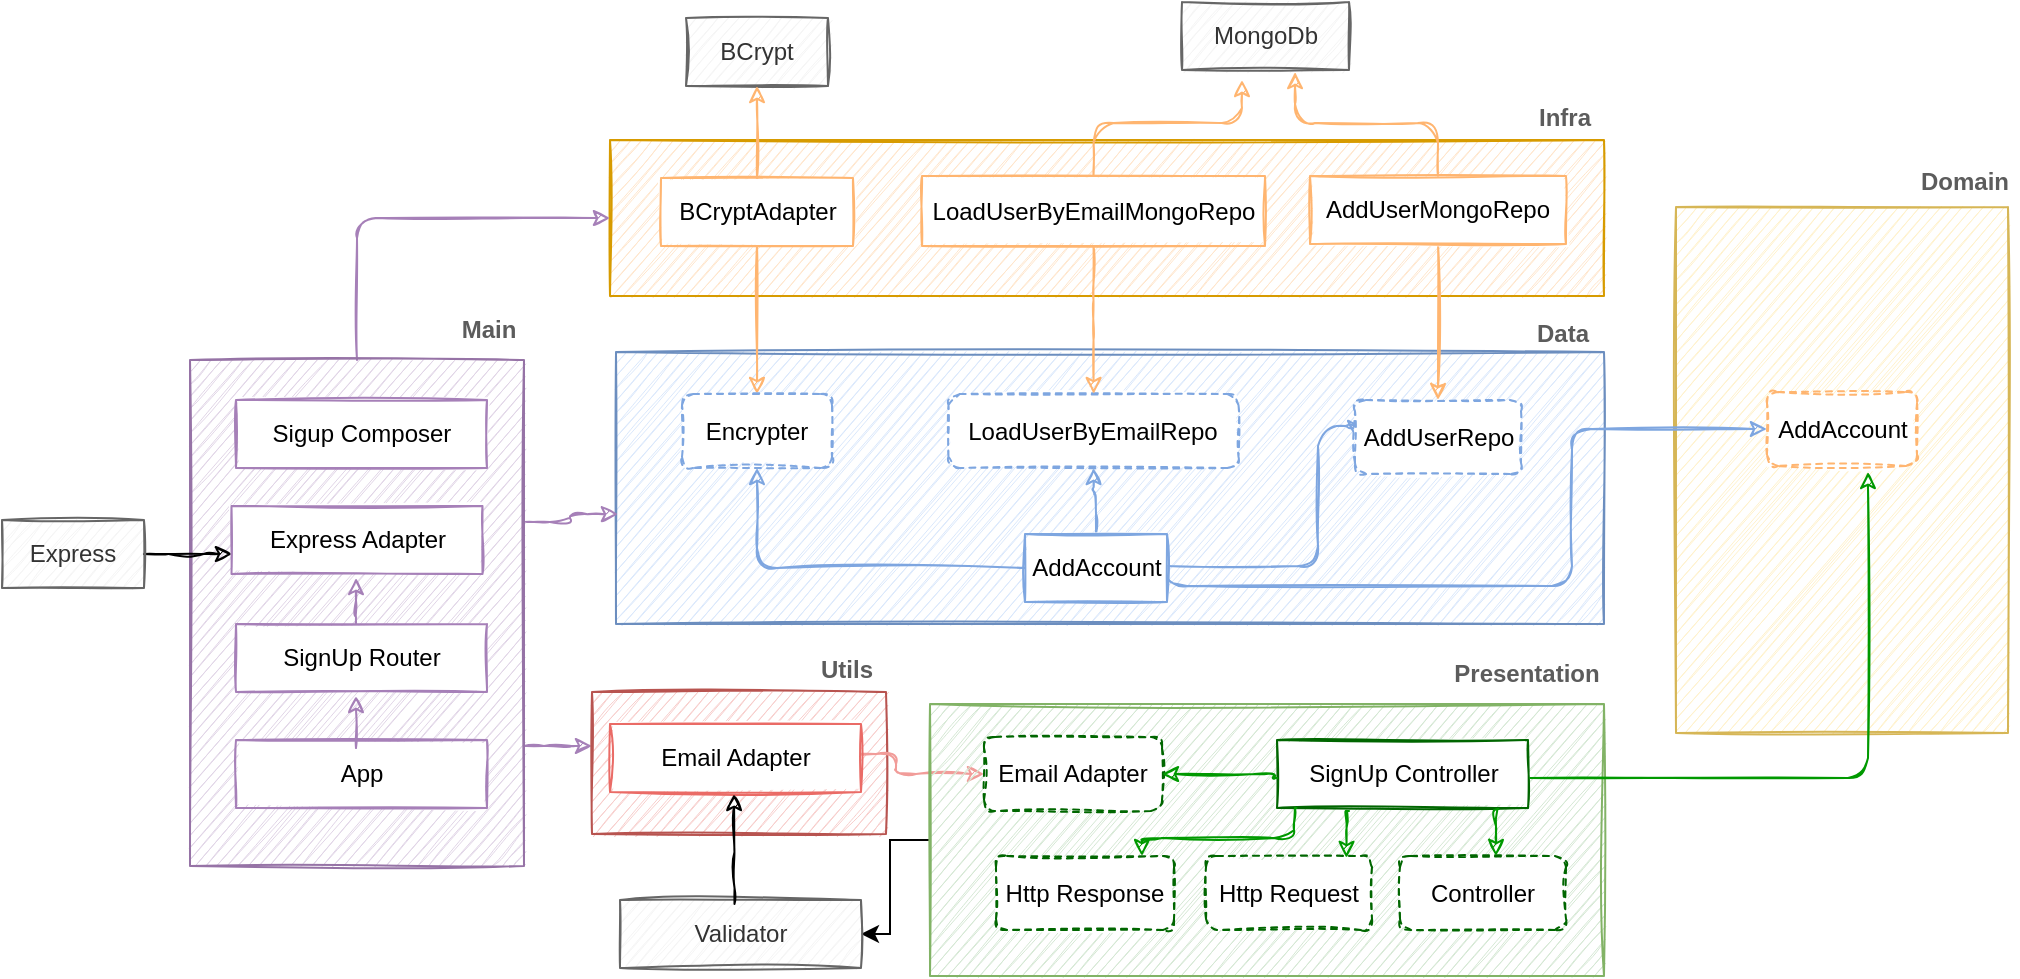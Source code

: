 <mxfile version="14.9.5" type="github">
  <diagram id="7C1zHKz_L_XaID7tGxn1" name="Page-1">
    <mxGraphModel dx="2065" dy="1717" grid="0" gridSize="10" guides="1" tooltips="1" connect="1" arrows="1" fold="1" page="1" pageScale="1" pageWidth="827" pageHeight="1169" math="0" shadow="0">
      <root>
        <mxCell id="0" />
        <mxCell id="1" parent="0" />
        <mxCell id="nDdKCuJg6omg3RGkGIXK-6" value="" style="rounded=0;whiteSpace=wrap;html=1;sketch=1;strokeColor=#6c8ebf;fillColor=#dae8fc;" parent="1" vertex="1">
          <mxGeometry x="148" y="61" width="494" height="136" as="geometry" />
        </mxCell>
        <mxCell id="nDdKCuJg6omg3RGkGIXK-39" value="" style="rounded=0;whiteSpace=wrap;html=1;sketch=1;strokeColor=#d79b00;fillColor=#ffe6cc;" parent="1" vertex="1">
          <mxGeometry x="145" y="-45" width="497" height="78" as="geometry" />
        </mxCell>
        <mxCell id="nDdKCuJg6omg3RGkGIXK-82" style="edgeStyle=orthogonalEdgeStyle;rounded=1;sketch=1;orthogonalLoop=1;jettySize=auto;html=1;fontColor=#5C5C5C;fillColor=#21C0A5;strokeColor=#A680B8;" parent="1" source="nDdKCuJg6omg3RGkGIXK-52" target="nDdKCuJg6omg3RGkGIXK-9" edge="1">
          <mxGeometry relative="1" as="geometry">
            <Array as="points">
              <mxPoint x="122" y="258" />
              <mxPoint x="122" y="258" />
            </Array>
          </mxGeometry>
        </mxCell>
        <mxCell id="nDdKCuJg6omg3RGkGIXK-83" style="edgeStyle=orthogonalEdgeStyle;rounded=1;sketch=1;orthogonalLoop=1;jettySize=auto;html=1;entryX=0;entryY=0.5;entryDx=0;entryDy=0;fontColor=#5C5C5C;fillColor=#21C0A5;exitX=0.5;exitY=0;exitDx=0;exitDy=0;strokeColor=#A680B8;" parent="1" source="nDdKCuJg6omg3RGkGIXK-52" target="nDdKCuJg6omg3RGkGIXK-39" edge="1">
          <mxGeometry relative="1" as="geometry" />
        </mxCell>
        <mxCell id="nDdKCuJg6omg3RGkGIXK-91" style="edgeStyle=orthogonalEdgeStyle;rounded=1;sketch=1;orthogonalLoop=1;jettySize=auto;html=1;entryX=0.002;entryY=0.596;entryDx=0;entryDy=0;entryPerimeter=0;fontColor=#5C5C5C;fillColor=#21C0A5;exitX=1;exitY=0.32;exitDx=0;exitDy=0;exitPerimeter=0;strokeColor=#A680B8;" parent="1" source="nDdKCuJg6omg3RGkGIXK-52" target="nDdKCuJg6omg3RGkGIXK-6" edge="1">
          <mxGeometry relative="1" as="geometry" />
        </mxCell>
        <mxCell id="nDdKCuJg6omg3RGkGIXK-52" value="" style="rounded=0;whiteSpace=wrap;html=1;sketch=1;strokeColor=#9673a6;fillColor=#e1d5e7;" parent="1" vertex="1">
          <mxGeometry x="-65" y="65" width="167" height="253" as="geometry" />
        </mxCell>
        <mxCell id="nDdKCuJg6omg3RGkGIXK-7" value="&lt;b&gt;Data&lt;/b&gt;" style="text;html=1;align=center;verticalAlign=middle;resizable=0;points=[];autosize=1;strokeColor=none;fontColor=#5C5C5C;" parent="1" vertex="1">
          <mxGeometry x="603" y="43" width="36" height="18" as="geometry" />
        </mxCell>
        <mxCell id="nDdKCuJg6omg3RGkGIXK-8" value="" style="rounded=0;whiteSpace=wrap;html=1;sketch=1;strokeColor=#d6b656;fillColor=#fff2cc;" parent="1" vertex="1">
          <mxGeometry x="678" y="-11.5" width="166" height="263" as="geometry" />
        </mxCell>
        <mxCell id="nDdKCuJg6omg3RGkGIXK-9" value="" style="rounded=0;whiteSpace=wrap;html=1;sketch=1;strokeColor=#b85450;fillColor=#f8cecc;" parent="1" vertex="1">
          <mxGeometry x="136" y="231" width="147" height="71" as="geometry" />
        </mxCell>
        <mxCell id="nDdKCuJg6omg3RGkGIXK-10" value="&lt;b&gt;Domain&lt;/b&gt;" style="text;html=1;align=center;verticalAlign=middle;resizable=0;points=[];autosize=1;strokeColor=none;fontColor=#5C5C5C;" parent="1" vertex="1">
          <mxGeometry x="795" y="-33" width="54" height="18" as="geometry" />
        </mxCell>
        <mxCell id="nDdKCuJg6omg3RGkGIXK-11" value="&lt;b&gt;Utils&lt;/b&gt;" style="text;html=1;align=center;verticalAlign=middle;resizable=0;points=[];autosize=1;strokeColor=none;fontColor=#5C5C5C;" parent="1" vertex="1">
          <mxGeometry x="245" y="211" width="36" height="18" as="geometry" />
        </mxCell>
        <mxCell id="nDdKCuJg6omg3RGkGIXK-18" style="edgeStyle=orthogonalEdgeStyle;rounded=1;sketch=1;orthogonalLoop=1;jettySize=auto;html=1;exitX=0.5;exitY=1;exitDx=0;exitDy=0;entryX=0.5;entryY=0;entryDx=0;entryDy=0;fontColor=#5C5C5C;strokeColor=#006658;fillColor=#21C0A5;" parent="1" edge="1">
          <mxGeometry relative="1" as="geometry">
            <mxPoint x="447" y="484" as="targetPoint" />
          </mxGeometry>
        </mxCell>
        <mxCell id="nDdKCuJg6omg3RGkGIXK-22" style="edgeStyle=orthogonalEdgeStyle;rounded=1;sketch=1;orthogonalLoop=1;jettySize=auto;html=1;exitX=0.811;exitY=1.074;exitDx=0;exitDy=0;entryX=0.5;entryY=0;entryDx=0;entryDy=0;fontColor=#5C5C5C;strokeColor=#006658;fillColor=#21C0A5;exitPerimeter=0;" parent="1" edge="1">
          <mxGeometry relative="1" as="geometry">
            <Array as="points">
              <mxPoint x="565" y="274" />
              <mxPoint x="579" y="274" />
            </Array>
            <mxPoint x="565.015" y="279.016" as="sourcePoint" />
          </mxGeometry>
        </mxCell>
        <mxCell id="nDdKCuJg6omg3RGkGIXK-32" style="edgeStyle=orthogonalEdgeStyle;rounded=1;sketch=1;orthogonalLoop=1;jettySize=auto;html=1;exitX=0;exitY=0.5;exitDx=0;exitDy=0;entryX=1;entryY=0.5;entryDx=0;entryDy=0;fontColor=#5C5C5C;strokeColor=#006658;fillColor=#21C0A5;" parent="1" edge="1">
          <mxGeometry relative="1" as="geometry">
            <mxPoint x="418.25" y="262" as="targetPoint" />
          </mxGeometry>
        </mxCell>
        <mxCell id="nDdKCuJg6omg3RGkGIXK-77" style="edgeStyle=orthogonalEdgeStyle;rounded=1;sketch=1;orthogonalLoop=1;jettySize=auto;html=1;entryX=0.75;entryY=0;entryDx=0;entryDy=0;fontColor=#5C5C5C;strokeColor=#577845;fillColor=#21C0A5;" parent="1" edge="1">
          <mxGeometry relative="1" as="geometry">
            <mxPoint x="529.3" y="276.5" as="sourcePoint" />
          </mxGeometry>
        </mxCell>
        <mxCell id="nDdKCuJg6omg3RGkGIXK-78" style="edgeStyle=orthogonalEdgeStyle;rounded=1;sketch=1;orthogonalLoop=1;jettySize=auto;html=1;entryX=0.5;entryY=0;entryDx=0;entryDy=0;fontColor=#5C5C5C;strokeColor=#577845;fillColor=#21C0A5;exitX=0.25;exitY=1;exitDx=0;exitDy=0;" parent="1" edge="1">
          <mxGeometry relative="1" as="geometry">
            <Array as="points">
              <mxPoint x="501" y="295" />
              <mxPoint x="378" y="295" />
            </Array>
            <mxPoint x="500.5" y="276.5" as="sourcePoint" />
          </mxGeometry>
        </mxCell>
        <mxCell id="nDdKCuJg6omg3RGkGIXK-23" value="AddAccount" style="rounded=1;whiteSpace=wrap;html=1;sketch=1;dashed=1;shadow=0;strokeColor=#FFB570;" parent="1" vertex="1">
          <mxGeometry x="723.5" y="81" width="75" height="37" as="geometry" />
        </mxCell>
        <mxCell id="nDdKCuJg6omg3RGkGIXK-24" value="MongoDb" style="rounded=0;whiteSpace=wrap;html=1;sketch=1;fillColor=#f5f5f5;strokeColor=#666666;fontColor=#333333;" parent="1" vertex="1">
          <mxGeometry x="431" y="-114" width="83.5" height="34" as="geometry" />
        </mxCell>
        <mxCell id="nDdKCuJg6omg3RGkGIXK-26" value="BCrypt" style="rounded=0;whiteSpace=wrap;html=1;sketch=1;fillColor=#f5f5f5;strokeColor=#666666;fontColor=#333333;" parent="1" vertex="1">
          <mxGeometry x="183" y="-106" width="71" height="34" as="geometry" />
        </mxCell>
        <mxCell id="nDdKCuJg6omg3RGkGIXK-33" style="edgeStyle=orthogonalEdgeStyle;rounded=1;sketch=1;orthogonalLoop=1;jettySize=auto;html=1;exitX=1;exitY=0.5;exitDx=0;exitDy=0;fontColor=#5C5C5C;fillColor=#21C0A5;strokeColor=#F19C99;entryX=0;entryY=0.5;entryDx=0;entryDy=0;" parent="1" target="lAJpir4XiLAiajnAOQv4-17" edge="1">
          <mxGeometry relative="1" as="geometry">
            <mxPoint x="268" y="262" as="sourcePoint" />
            <mxPoint x="298" y="262" as="targetPoint" />
            <Array as="points">
              <mxPoint x="288" y="262" />
              <mxPoint x="288" y="272" />
            </Array>
          </mxGeometry>
        </mxCell>
        <mxCell id="nDdKCuJg6omg3RGkGIXK-59" style="edgeStyle=orthogonalEdgeStyle;rounded=1;sketch=1;orthogonalLoop=1;jettySize=auto;html=1;entryX=0;entryY=0.5;entryDx=0;entryDy=0;fontColor=#5C5C5C;fillColor=#21C0A5;exitX=1;exitY=0.5;exitDx=0;exitDy=0;strokeColor=#7EA6E0;" parent="1" source="nDdKCuJg6omg3RGkGIXK-37" target="nDdKCuJg6omg3RGkGIXK-23" edge="1">
          <mxGeometry relative="1" as="geometry">
            <Array as="points">
              <mxPoint x="626" y="178" />
              <mxPoint x="626" y="100" />
            </Array>
          </mxGeometry>
        </mxCell>
        <mxCell id="nDdKCuJg6omg3RGkGIXK-60" style="edgeStyle=orthogonalEdgeStyle;rounded=1;sketch=1;orthogonalLoop=1;jettySize=auto;html=1;entryX=0;entryY=0.5;entryDx=0;entryDy=0;fontColor=#5C5C5C;fillColor=#21C0A5;strokeColor=#7EA6E0;" parent="1" source="nDdKCuJg6omg3RGkGIXK-37" target="nDdKCuJg6omg3RGkGIXK-48" edge="1">
          <mxGeometry relative="1" as="geometry">
            <Array as="points">
              <mxPoint x="499" y="168" />
              <mxPoint x="499" y="98" />
            </Array>
          </mxGeometry>
        </mxCell>
        <mxCell id="nDdKCuJg6omg3RGkGIXK-94" style="edgeStyle=orthogonalEdgeStyle;rounded=1;sketch=1;orthogonalLoop=1;jettySize=auto;html=1;entryX=0.5;entryY=1;entryDx=0;entryDy=0;fontColor=#5C5C5C;fillColor=#21C0A5;strokeColor=#7EA6E0;" parent="1" source="nDdKCuJg6omg3RGkGIXK-37" target="nDdKCuJg6omg3RGkGIXK-84" edge="1">
          <mxGeometry relative="1" as="geometry" />
        </mxCell>
        <mxCell id="nDdKCuJg6omg3RGkGIXK-95" style="edgeStyle=orthogonalEdgeStyle;rounded=1;sketch=1;orthogonalLoop=1;jettySize=auto;html=1;fontColor=#5C5C5C;fillColor=#21C0A5;strokeColor=#7EA6E0;" parent="1" source="nDdKCuJg6omg3RGkGIXK-37" target="nDdKCuJg6omg3RGkGIXK-41" edge="1">
          <mxGeometry relative="1" as="geometry" />
        </mxCell>
        <mxCell id="nDdKCuJg6omg3RGkGIXK-37" value="AddAccount" style="rounded=0;whiteSpace=wrap;html=1;sketch=1;strokeColor=#7EA6E0;" parent="1" vertex="1">
          <mxGeometry x="352.5" y="152" width="71" height="34" as="geometry" />
        </mxCell>
        <mxCell id="nDdKCuJg6omg3RGkGIXK-44" style="edgeStyle=orthogonalEdgeStyle;rounded=1;sketch=1;orthogonalLoop=1;jettySize=auto;html=1;fontColor=#5C5C5C;fillColor=#21C0A5;strokeColor=#FFB570;" parent="1" source="nDdKCuJg6omg3RGkGIXK-40" target="nDdKCuJg6omg3RGkGIXK-41" edge="1">
          <mxGeometry relative="1" as="geometry" />
        </mxCell>
        <mxCell id="nDdKCuJg6omg3RGkGIXK-45" style="edgeStyle=orthogonalEdgeStyle;rounded=1;sketch=1;orthogonalLoop=1;jettySize=auto;html=1;fontColor=#5C5C5C;fillColor=#21C0A5;strokeColor=#FFB570;" parent="1" source="nDdKCuJg6omg3RGkGIXK-40" target="nDdKCuJg6omg3RGkGIXK-26" edge="1">
          <mxGeometry relative="1" as="geometry" />
        </mxCell>
        <mxCell id="nDdKCuJg6omg3RGkGIXK-40" value="BCryptAdapter" style="rounded=0;whiteSpace=wrap;html=1;sketch=1;strokeColor=#FFB570;" parent="1" vertex="1">
          <mxGeometry x="170.5" y="-26" width="96" height="34" as="geometry" />
        </mxCell>
        <mxCell id="nDdKCuJg6omg3RGkGIXK-41" value="Encrypter" style="rounded=1;whiteSpace=wrap;html=1;sketch=1;dashed=1;shadow=0;strokeColor=#7EA6E0;" parent="1" vertex="1">
          <mxGeometry x="181" y="82" width="75" height="37" as="geometry" />
        </mxCell>
        <mxCell id="nDdKCuJg6omg3RGkGIXK-46" value="&lt;b&gt;Infra&lt;/b&gt;" style="text;html=1;align=center;verticalAlign=middle;resizable=0;points=[];autosize=1;strokeColor=none;fontColor=#5C5C5C;" parent="1" vertex="1">
          <mxGeometry x="604" y="-65" width="36" height="18" as="geometry" />
        </mxCell>
        <mxCell id="nDdKCuJg6omg3RGkGIXK-51" style="edgeStyle=orthogonalEdgeStyle;rounded=1;sketch=1;orthogonalLoop=1;jettySize=auto;html=1;fontColor=#5C5C5C;fillColor=#21C0A5;entryX=0.677;entryY=1.029;entryDx=0;entryDy=0;entryPerimeter=0;strokeColor=#FFB570;" parent="1" source="nDdKCuJg6omg3RGkGIXK-47" target="nDdKCuJg6omg3RGkGIXK-24" edge="1">
          <mxGeometry relative="1" as="geometry" />
        </mxCell>
        <mxCell id="nDdKCuJg6omg3RGkGIXK-56" style="edgeStyle=orthogonalEdgeStyle;rounded=1;sketch=1;orthogonalLoop=1;jettySize=auto;html=1;fontColor=#5C5C5C;fillColor=#21C0A5;strokeColor=#FFB570;" parent="1" source="nDdKCuJg6omg3RGkGIXK-47" target="nDdKCuJg6omg3RGkGIXK-48" edge="1">
          <mxGeometry relative="1" as="geometry" />
        </mxCell>
        <mxCell id="nDdKCuJg6omg3RGkGIXK-47" value="AddUserMongoRepo" style="rounded=0;whiteSpace=wrap;html=1;sketch=1;strokeColor=#FFB570;" parent="1" vertex="1">
          <mxGeometry x="495" y="-27" width="128" height="34" as="geometry" />
        </mxCell>
        <mxCell id="nDdKCuJg6omg3RGkGIXK-48" value="AddUserRepo" style="rounded=1;whiteSpace=wrap;html=1;sketch=1;dashed=1;shadow=0;strokeColor=#7EA6E0;" parent="1" vertex="1">
          <mxGeometry x="517.5" y="85" width="83" height="37" as="geometry" />
        </mxCell>
        <mxCell id="nDdKCuJg6omg3RGkGIXK-53" value="&lt;b&gt;Main&lt;/b&gt;" style="text;html=1;align=center;verticalAlign=middle;resizable=0;points=[];autosize=1;strokeColor=none;fontColor=#5C5C5C;" parent="1" vertex="1">
          <mxGeometry x="65" y="41" width="37" height="18" as="geometry" />
        </mxCell>
        <mxCell id="nDdKCuJg6omg3RGkGIXK-64" style="edgeStyle=orthogonalEdgeStyle;rounded=1;sketch=1;orthogonalLoop=1;jettySize=auto;html=1;entryX=0;entryY=0.5;entryDx=0;entryDy=0;fontColor=#5C5C5C;fillColor=#21C0A5;" parent="1" source="nDdKCuJg6omg3RGkGIXK-62" edge="1">
          <mxGeometry relative="1" as="geometry">
            <mxPoint x="-44" y="162" as="targetPoint" />
          </mxGeometry>
        </mxCell>
        <mxCell id="nDdKCuJg6omg3RGkGIXK-62" value="Express" style="rounded=0;whiteSpace=wrap;html=1;sketch=1;fillColor=#f5f5f5;strokeColor=#666666;fontColor=#333333;" parent="1" vertex="1">
          <mxGeometry x="-159" y="145" width="71" height="34" as="geometry" />
        </mxCell>
        <mxCell id="nDdKCuJg6omg3RGkGIXK-65" value="Sigup Composer" style="rounded=0;whiteSpace=wrap;html=1;sketch=1;strokeColor=#A680B8;" parent="1" vertex="1">
          <mxGeometry x="-42" y="85" width="125.5" height="34" as="geometry" />
        </mxCell>
        <mxCell id="nDdKCuJg6omg3RGkGIXK-69" style="edgeStyle=orthogonalEdgeStyle;rounded=1;sketch=1;orthogonalLoop=1;jettySize=auto;html=1;entryX=0.5;entryY=1;entryDx=0;entryDy=0;fontColor=#5C5C5C;strokeColor=#577845;fillColor=#21C0A5;" parent="1" edge="1">
          <mxGeometry relative="1" as="geometry">
            <mxPoint x="18.8" y="201" as="sourcePoint" />
          </mxGeometry>
        </mxCell>
        <mxCell id="nDdKCuJg6omg3RGkGIXK-71" style="edgeStyle=orthogonalEdgeStyle;rounded=1;sketch=1;orthogonalLoop=1;jettySize=auto;html=1;fontColor=#5C5C5C;strokeColor=#577845;fillColor=#21C0A5;" parent="1" edge="1">
          <mxGeometry relative="1" as="geometry">
            <mxPoint x="18.8" y="240" as="targetPoint" />
          </mxGeometry>
        </mxCell>
        <mxCell id="nDdKCuJg6omg3RGkGIXK-84" value="LoadUserByEmailRepo" style="rounded=1;whiteSpace=wrap;html=1;sketch=1;dashed=1;shadow=0;strokeColor=#7EA6E0;" parent="1" vertex="1">
          <mxGeometry x="314.25" y="82" width="145" height="37" as="geometry" />
        </mxCell>
        <mxCell id="nDdKCuJg6omg3RGkGIXK-87" style="edgeStyle=orthogonalEdgeStyle;rounded=1;sketch=1;orthogonalLoop=1;jettySize=auto;html=1;fontColor=#5C5C5C;fillColor=#21C0A5;strokeColor=#FFB570;" parent="1" source="nDdKCuJg6omg3RGkGIXK-85" target="nDdKCuJg6omg3RGkGIXK-84" edge="1">
          <mxGeometry relative="1" as="geometry" />
        </mxCell>
        <mxCell id="nDdKCuJg6omg3RGkGIXK-88" style="edgeStyle=orthogonalEdgeStyle;rounded=1;sketch=1;orthogonalLoop=1;jettySize=auto;html=1;entryX=0.359;entryY=1.147;entryDx=0;entryDy=0;fontColor=#5C5C5C;fillColor=#21C0A5;exitX=0.5;exitY=0;exitDx=0;exitDy=0;entryPerimeter=0;strokeColor=#FFB570;" parent="1" source="nDdKCuJg6omg3RGkGIXK-85" target="nDdKCuJg6omg3RGkGIXK-24" edge="1">
          <mxGeometry relative="1" as="geometry" />
        </mxCell>
        <mxCell id="nDdKCuJg6omg3RGkGIXK-85" value="LoadUserByEmailMongoRepo" style="rounded=0;whiteSpace=wrap;html=1;sketch=1;strokeColor=#FFB570;" parent="1" vertex="1">
          <mxGeometry x="301" y="-27" width="171.5" height="35" as="geometry" />
        </mxCell>
        <mxCell id="lAJpir4XiLAiajnAOQv4-1" value="Express Adapter" style="rounded=0;whiteSpace=wrap;html=1;sketch=1;strokeColor=#A680B8;" parent="1" vertex="1">
          <mxGeometry x="-44.25" y="138" width="125.5" height="34" as="geometry" />
        </mxCell>
        <mxCell id="lAJpir4XiLAiajnAOQv4-2" value="SignUp Router" style="rounded=0;whiteSpace=wrap;html=1;sketch=1;strokeColor=#A680B8;" parent="1" vertex="1">
          <mxGeometry x="-42" y="197" width="125.5" height="34" as="geometry" />
        </mxCell>
        <mxCell id="lAJpir4XiLAiajnAOQv4-3" value="App" style="rounded=0;whiteSpace=wrap;html=1;sketch=1;strokeColor=#A680B8;" parent="1" vertex="1">
          <mxGeometry x="-42" y="255" width="125.5" height="34" as="geometry" />
        </mxCell>
        <mxCell id="lAJpir4XiLAiajnAOQv4-4" style="edgeStyle=orthogonalEdgeStyle;rounded=1;sketch=1;orthogonalLoop=1;jettySize=auto;html=1;fontColor=#5C5C5C;fillColor=#21C0A5;strokeColor=#A680B8;" parent="1" edge="1">
          <mxGeometry relative="1" as="geometry">
            <Array as="points">
              <mxPoint x="18" y="190" />
              <mxPoint x="18" y="190" />
            </Array>
            <mxPoint x="18" y="197" as="sourcePoint" />
            <mxPoint x="18" y="174" as="targetPoint" />
          </mxGeometry>
        </mxCell>
        <mxCell id="lAJpir4XiLAiajnAOQv4-5" style="edgeStyle=orthogonalEdgeStyle;rounded=1;sketch=1;orthogonalLoop=1;jettySize=auto;html=1;fontColor=#5C5C5C;fillColor=#21C0A5;strokeColor=#A680B8;" parent="1" edge="1">
          <mxGeometry relative="1" as="geometry">
            <Array as="points">
              <mxPoint x="18" y="233" />
            </Array>
            <mxPoint x="18" y="259" as="sourcePoint" />
            <mxPoint x="18" y="233" as="targetPoint" />
          </mxGeometry>
        </mxCell>
        <mxCell id="lAJpir4XiLAiajnAOQv4-18" value="" style="edgeStyle=orthogonalEdgeStyle;rounded=0;orthogonalLoop=1;jettySize=auto;html=1;" parent="1" source="lAJpir4XiLAiajnAOQv4-6" target="lAJpir4XiLAiajnAOQv4-9" edge="1">
          <mxGeometry relative="1" as="geometry" />
        </mxCell>
        <mxCell id="lAJpir4XiLAiajnAOQv4-6" value="" style="rounded=0;whiteSpace=wrap;html=1;sketch=1;strokeColor=#82b366;fillColor=#d5e8d4;" parent="1" vertex="1">
          <mxGeometry x="305" y="237" width="337" height="136" as="geometry" />
        </mxCell>
        <mxCell id="lAJpir4XiLAiajnAOQv4-7" value="&lt;b&gt;Presentation&lt;/b&gt;" style="text;html=1;align=center;verticalAlign=middle;resizable=0;points=[];autosize=1;strokeColor=none;fontColor=#5C5C5C;" parent="1" vertex="1">
          <mxGeometry x="561" y="213" width="83" height="18" as="geometry" />
        </mxCell>
        <mxCell id="lAJpir4XiLAiajnAOQv4-8" value="Email Adapter" style="rounded=0;whiteSpace=wrap;html=1;sketch=1;strokeColor=#EA6B66;" parent="1" vertex="1">
          <mxGeometry x="145" y="247" width="125.5" height="34" as="geometry" />
        </mxCell>
        <mxCell id="lAJpir4XiLAiajnAOQv4-9" value="Validator" style="rounded=0;whiteSpace=wrap;html=1;sketch=1;fillColor=#f5f5f5;strokeColor=#666666;fontColor=#333333;" parent="1" vertex="1">
          <mxGeometry x="150" y="335" width="120.5" height="34" as="geometry" />
        </mxCell>
        <mxCell id="lAJpir4XiLAiajnAOQv4-12" style="edgeStyle=orthogonalEdgeStyle;rounded=1;sketch=1;orthogonalLoop=1;jettySize=auto;html=1;fontColor=#5C5C5C;fillColor=#21C0A5;" parent="1" edge="1">
          <mxGeometry relative="1" as="geometry">
            <mxPoint x="207" y="282" as="targetPoint" />
            <mxPoint x="207.25" y="337" as="sourcePoint" />
            <Array as="points">
              <mxPoint x="207" y="321" />
              <mxPoint x="207" y="321" />
            </Array>
          </mxGeometry>
        </mxCell>
        <mxCell id="lAJpir4XiLAiajnAOQv4-13" value="SignUp Controller" style="rounded=0;whiteSpace=wrap;html=1;sketch=1;strokeColor=#006600;" parent="1" vertex="1">
          <mxGeometry x="478.5" y="255" width="125.5" height="34" as="geometry" />
        </mxCell>
        <mxCell id="lAJpir4XiLAiajnAOQv4-14" value="Http Response" style="rounded=1;whiteSpace=wrap;html=1;sketch=1;dashed=1;shadow=0;strokeColor=#006600;" parent="1" vertex="1">
          <mxGeometry x="338" y="313" width="89" height="37" as="geometry" />
        </mxCell>
        <mxCell id="lAJpir4XiLAiajnAOQv4-15" value="Http Request" style="rounded=1;whiteSpace=wrap;html=1;sketch=1;dashed=1;shadow=0;strokeColor=#006600;" parent="1" vertex="1">
          <mxGeometry x="443" y="313" width="83" height="37" as="geometry" />
        </mxCell>
        <mxCell id="lAJpir4XiLAiajnAOQv4-16" value="Controller" style="rounded=1;whiteSpace=wrap;html=1;sketch=1;dashed=1;shadow=0;strokeColor=#006600;" parent="1" vertex="1">
          <mxGeometry x="540" y="313" width="83" height="37" as="geometry" />
        </mxCell>
        <mxCell id="lAJpir4XiLAiajnAOQv4-17" value="Email Adapter" style="rounded=1;whiteSpace=wrap;html=1;sketch=1;dashed=1;shadow=0;strokeColor=#006600;" parent="1" vertex="1">
          <mxGeometry x="332" y="253.5" width="89" height="37" as="geometry" />
        </mxCell>
        <mxCell id="lAJpir4XiLAiajnAOQv4-19" style="edgeStyle=orthogonalEdgeStyle;rounded=1;sketch=1;orthogonalLoop=1;jettySize=auto;html=1;fontColor=#5C5C5C;fillColor=#21C0A5;strokeColor=#009900;entryX=1;entryY=0.5;entryDx=0;entryDy=0;" parent="1" target="lAJpir4XiLAiajnAOQv4-17" edge="1">
          <mxGeometry relative="1" as="geometry">
            <mxPoint x="478.5" y="274" as="sourcePoint" />
            <mxPoint x="445.25" y="274.5" as="targetPoint" />
            <Array as="points">
              <mxPoint x="477" y="274" />
              <mxPoint x="477" y="272" />
            </Array>
          </mxGeometry>
        </mxCell>
        <mxCell id="lAJpir4XiLAiajnAOQv4-20" style="edgeStyle=orthogonalEdgeStyle;rounded=1;sketch=1;orthogonalLoop=1;jettySize=auto;html=1;fontColor=#5C5C5C;fillColor=#21C0A5;strokeColor=#009900;" parent="1" edge="1">
          <mxGeometry relative="1" as="geometry">
            <mxPoint x="514.5" y="290.5" as="sourcePoint" />
            <mxPoint x="513.25" y="314" as="targetPoint" />
            <Array as="points">
              <mxPoint x="513.25" y="290.5" />
            </Array>
          </mxGeometry>
        </mxCell>
        <mxCell id="lAJpir4XiLAiajnAOQv4-21" style="edgeStyle=orthogonalEdgeStyle;rounded=1;sketch=1;orthogonalLoop=1;jettySize=auto;html=1;fontColor=#5C5C5C;fillColor=#21C0A5;strokeColor=#009900;entryX=0.82;entryY=0;entryDx=0;entryDy=0;entryPerimeter=0;" parent="1" target="lAJpir4XiLAiajnAOQv4-14" edge="1">
          <mxGeometry relative="1" as="geometry">
            <mxPoint x="488.25" y="289" as="sourcePoint" />
            <mxPoint x="411" y="303" as="targetPoint" />
            <Array as="points">
              <mxPoint x="487" y="289" />
              <mxPoint x="487" y="304" />
              <mxPoint x="411" y="304" />
            </Array>
          </mxGeometry>
        </mxCell>
        <mxCell id="lAJpir4XiLAiajnAOQv4-22" style="edgeStyle=orthogonalEdgeStyle;rounded=1;sketch=1;orthogonalLoop=1;jettySize=auto;html=1;fontColor=#5C5C5C;fillColor=#21C0A5;strokeColor=#009900;" parent="1" edge="1">
          <mxGeometry relative="1" as="geometry">
            <mxPoint x="589.25" y="289.5" as="sourcePoint" />
            <mxPoint x="588" y="313" as="targetPoint" />
            <Array as="points">
              <mxPoint x="588" y="289.5" />
            </Array>
          </mxGeometry>
        </mxCell>
        <mxCell id="lAJpir4XiLAiajnAOQv4-23" style="edgeStyle=orthogonalEdgeStyle;rounded=1;sketch=1;orthogonalLoop=1;jettySize=auto;html=1;fontColor=#5C5C5C;fillColor=#21C0A5;strokeColor=#009900;entryX=0.673;entryY=1.081;entryDx=0;entryDy=0;entryPerimeter=0;" parent="1" target="nDdKCuJg6omg3RGkGIXK-23" edge="1">
          <mxGeometry relative="1" as="geometry">
            <mxPoint x="605" y="274" as="sourcePoint" />
            <mxPoint x="710" y="274" as="targetPoint" />
            <Array as="points">
              <mxPoint x="774" y="274" />
            </Array>
          </mxGeometry>
        </mxCell>
      </root>
    </mxGraphModel>
  </diagram>
</mxfile>
